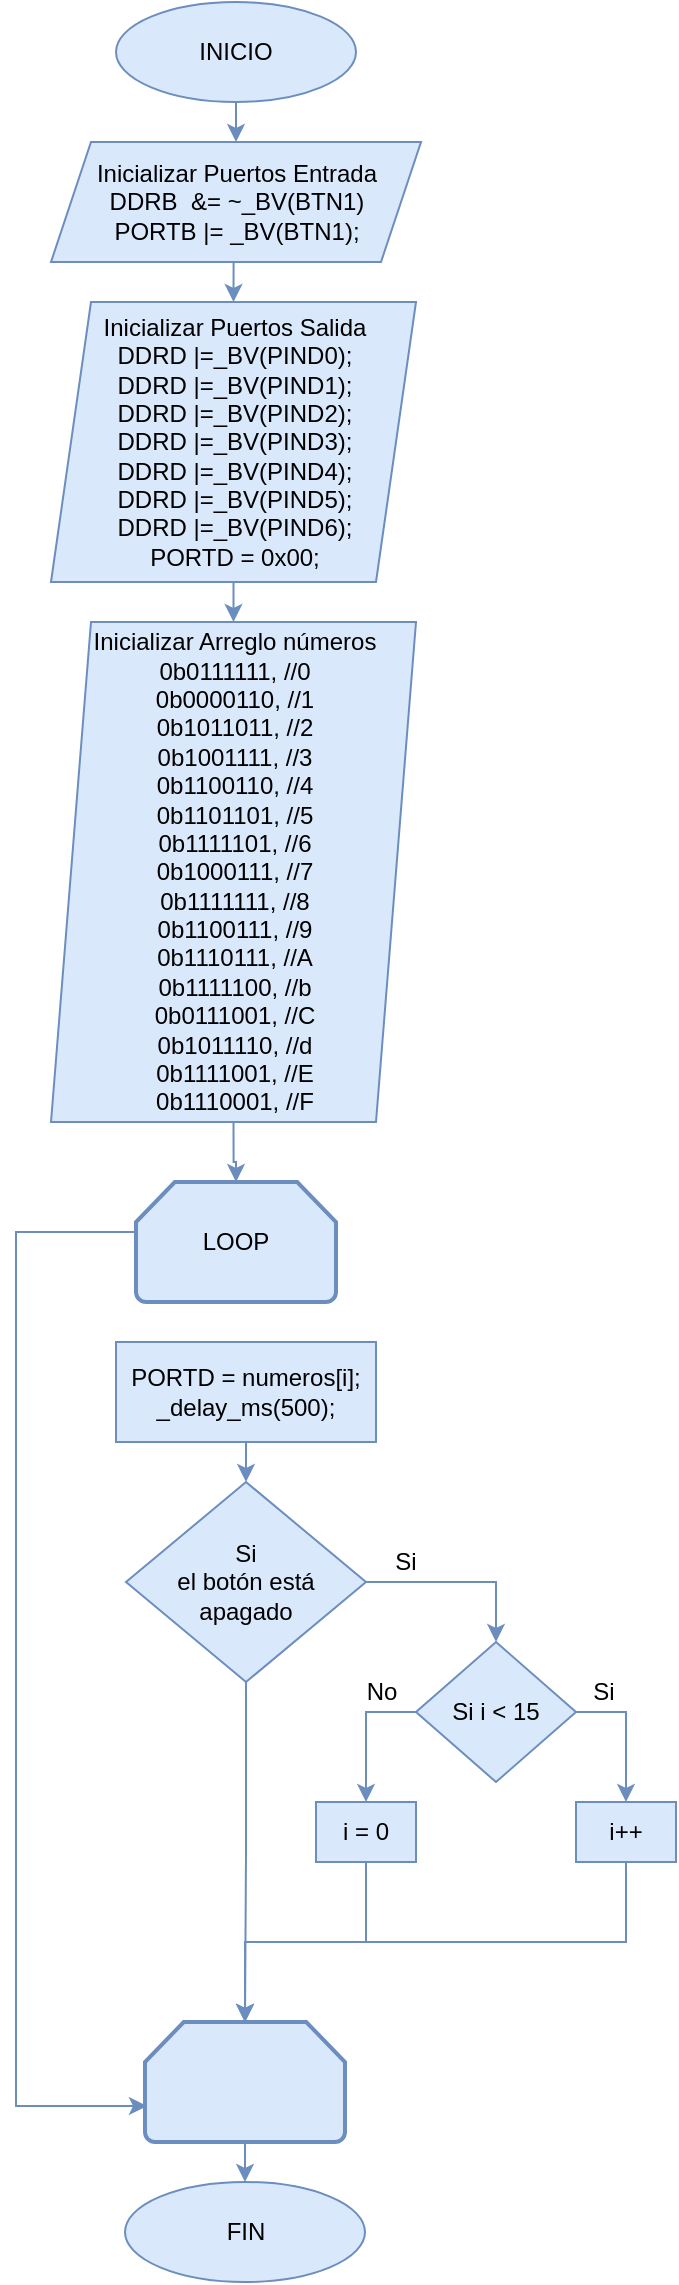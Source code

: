<mxfile version="13.7.9" type="device"><diagram id="RkzGUc-kI-moD2gNVPd8" name="Página-1"><mxGraphModel dx="460" dy="813" grid="1" gridSize="10" guides="1" tooltips="1" connect="1" arrows="1" fold="1" page="1" pageScale="1" pageWidth="827" pageHeight="1169" math="0" shadow="0"><root><mxCell id="0"/><mxCell id="1" parent="0"/><mxCell id="JSBFssbvFmGR2ezGC-rq-2" style="edgeStyle=orthogonalEdgeStyle;rounded=0;orthogonalLoop=1;jettySize=auto;html=1;exitX=0.5;exitY=1;exitDx=0;exitDy=0;entryX=0.5;entryY=0;entryDx=0;entryDy=0;fillColor=#dae8fc;strokeColor=#6c8ebf;" edge="1" parent="1" source="VUDF60SN61y1hMehMgix-1" target="JSBFssbvFmGR2ezGC-rq-1"><mxGeometry relative="1" as="geometry"/></mxCell><mxCell id="VUDF60SN61y1hMehMgix-1" value="INICIO" style="ellipse;whiteSpace=wrap;html=1;fillColor=#dae8fc;strokeColor=#6c8ebf;" parent="1" vertex="1"><mxGeometry x="190" y="110" width="120" height="50" as="geometry"/></mxCell><mxCell id="JSBFssbvFmGR2ezGC-rq-7" style="edgeStyle=orthogonalEdgeStyle;rounded=0;orthogonalLoop=1;jettySize=auto;html=1;exitX=0.5;exitY=1;exitDx=0;exitDy=0;entryX=0.5;entryY=0;entryDx=0;entryDy=0;fillColor=#dae8fc;strokeColor=#6c8ebf;" edge="1" parent="1" source="VUDF60SN61y1hMehMgix-2" target="JSBFssbvFmGR2ezGC-rq-6"><mxGeometry relative="1" as="geometry"/></mxCell><mxCell id="VUDF60SN61y1hMehMgix-2" value="Inicializar Puertos Salida&lt;br&gt;&lt;div&gt;DDRD |=_BV(PIND0);&lt;/div&gt;&lt;div&gt;DDRD |=_BV(PIND1);&lt;/div&gt;&lt;div&gt;DDRD |=_BV(PIND2);&lt;/div&gt;&lt;div&gt;DDRD |=_BV(PIND3);&lt;/div&gt;&lt;div&gt;DDRD |=_BV(PIND4);&lt;/div&gt;&lt;div&gt;DDRD |=_BV(PIND5);&lt;/div&gt;&lt;div&gt;DDRD |=_BV(PIND6);&lt;/div&gt;&lt;div&gt;PORTD = 0x00;&lt;/div&gt;" style="shape=parallelogram;perimeter=parallelogramPerimeter;whiteSpace=wrap;html=1;fixedSize=1;fillColor=#dae8fc;strokeColor=#6c8ebf;" parent="1" vertex="1"><mxGeometry x="157.5" y="260" width="182.5" height="140" as="geometry"/></mxCell><mxCell id="VUDF60SN61y1hMehMgix-8" style="edgeStyle=orthogonalEdgeStyle;rounded=0;orthogonalLoop=1;jettySize=auto;html=1;exitX=0;exitY=0.5;exitDx=0;exitDy=0;exitPerimeter=0;entryX=0.01;entryY=0.7;entryDx=0;entryDy=0;entryPerimeter=0;fillColor=#dae8fc;strokeColor=#6c8ebf;" parent="1" source="VUDF60SN61y1hMehMgix-3" target="VUDF60SN61y1hMehMgix-4" edge="1"><mxGeometry relative="1" as="geometry"><Array as="points"><mxPoint x="200" y="725"/><mxPoint x="140" y="725"/><mxPoint x="140" y="1162"/></Array></mxGeometry></mxCell><mxCell id="VUDF60SN61y1hMehMgix-3" value="LOOP" style="strokeWidth=2;html=1;shape=mxgraph.flowchart.loop_limit;whiteSpace=wrap;fillColor=#dae8fc;strokeColor=#6c8ebf;" parent="1" vertex="1"><mxGeometry x="200" y="700" width="100" height="60" as="geometry"/></mxCell><mxCell id="JSBFssbvFmGR2ezGC-rq-27" style="edgeStyle=orthogonalEdgeStyle;rounded=0;orthogonalLoop=1;jettySize=auto;html=1;exitX=0.5;exitY=1;exitDx=0;exitDy=0;exitPerimeter=0;entryX=0.5;entryY=0;entryDx=0;entryDy=0;fillColor=#dae8fc;strokeColor=#6c8ebf;" edge="1" parent="1" source="VUDF60SN61y1hMehMgix-4" target="VUDF60SN61y1hMehMgix-5"><mxGeometry relative="1" as="geometry"/></mxCell><mxCell id="VUDF60SN61y1hMehMgix-4" value="" style="strokeWidth=2;html=1;shape=mxgraph.flowchart.loop_limit;whiteSpace=wrap;fillColor=#dae8fc;strokeColor=#6c8ebf;" parent="1" vertex="1"><mxGeometry x="204.5" y="1120" width="100" height="60" as="geometry"/></mxCell><mxCell id="VUDF60SN61y1hMehMgix-5" value="FIN" style="ellipse;whiteSpace=wrap;html=1;fillColor=#dae8fc;strokeColor=#6c8ebf;" parent="1" vertex="1"><mxGeometry x="194.5" y="1200" width="120" height="50" as="geometry"/></mxCell><mxCell id="JSBFssbvFmGR2ezGC-rq-3" style="edgeStyle=orthogonalEdgeStyle;rounded=0;orthogonalLoop=1;jettySize=auto;html=1;exitX=0.5;exitY=1;exitDx=0;exitDy=0;entryX=0.5;entryY=0;entryDx=0;entryDy=0;fillColor=#dae8fc;strokeColor=#6c8ebf;" edge="1" parent="1" source="JSBFssbvFmGR2ezGC-rq-1" target="VUDF60SN61y1hMehMgix-2"><mxGeometry relative="1" as="geometry"/></mxCell><mxCell id="JSBFssbvFmGR2ezGC-rq-1" value="Inicializar Puertos Entrada&lt;br&gt;DDRB&amp;nbsp; &amp;amp;= ~_BV(BTN1)&lt;br&gt;PORTB |= _BV(BTN1);" style="shape=parallelogram;perimeter=parallelogramPerimeter;whiteSpace=wrap;html=1;fixedSize=1;fillColor=#dae8fc;strokeColor=#6c8ebf;" vertex="1" parent="1"><mxGeometry x="157.5" y="180" width="185" height="60" as="geometry"/></mxCell><mxCell id="JSBFssbvFmGR2ezGC-rq-12" style="edgeStyle=orthogonalEdgeStyle;rounded=0;orthogonalLoop=1;jettySize=auto;html=1;exitX=1;exitY=0.5;exitDx=0;exitDy=0;entryX=0.5;entryY=0;entryDx=0;entryDy=0;fillColor=#dae8fc;strokeColor=#6c8ebf;" edge="1" parent="1" source="JSBFssbvFmGR2ezGC-rq-4" target="JSBFssbvFmGR2ezGC-rq-5"><mxGeometry relative="1" as="geometry"/></mxCell><mxCell id="JSBFssbvFmGR2ezGC-rq-23" style="edgeStyle=orthogonalEdgeStyle;rounded=0;orthogonalLoop=1;jettySize=auto;html=1;exitX=0.5;exitY=1;exitDx=0;exitDy=0;fillColor=#dae8fc;strokeColor=#6c8ebf;" edge="1" parent="1" source="JSBFssbvFmGR2ezGC-rq-4" target="VUDF60SN61y1hMehMgix-4"><mxGeometry relative="1" as="geometry"/></mxCell><mxCell id="JSBFssbvFmGR2ezGC-rq-4" value="&lt;span style=&quot;line-height: 107%&quot;&gt;Si&lt;br&gt;el botón está apagado&lt;/span&gt;" style="rhombus;whiteSpace=wrap;html=1;fillColor=#dae8fc;strokeColor=#6c8ebf;" vertex="1" parent="1"><mxGeometry x="195" y="850" width="120" height="100" as="geometry"/></mxCell><mxCell id="JSBFssbvFmGR2ezGC-rq-17" style="edgeStyle=orthogonalEdgeStyle;rounded=0;orthogonalLoop=1;jettySize=auto;html=1;exitX=1;exitY=0.5;exitDx=0;exitDy=0;fillColor=#dae8fc;strokeColor=#6c8ebf;" edge="1" parent="1" source="JSBFssbvFmGR2ezGC-rq-5" target="JSBFssbvFmGR2ezGC-rq-14"><mxGeometry relative="1" as="geometry"/></mxCell><mxCell id="JSBFssbvFmGR2ezGC-rq-18" style="edgeStyle=orthogonalEdgeStyle;rounded=0;orthogonalLoop=1;jettySize=auto;html=1;exitX=0;exitY=0.5;exitDx=0;exitDy=0;fillColor=#dae8fc;strokeColor=#6c8ebf;" edge="1" parent="1" source="JSBFssbvFmGR2ezGC-rq-5" target="JSBFssbvFmGR2ezGC-rq-15"><mxGeometry relative="1" as="geometry"/></mxCell><mxCell id="JSBFssbvFmGR2ezGC-rq-5" value="Si i &amp;lt; 15" style="rhombus;whiteSpace=wrap;html=1;fillColor=#dae8fc;strokeColor=#6c8ebf;" vertex="1" parent="1"><mxGeometry x="340" y="930" width="80" height="70" as="geometry"/></mxCell><mxCell id="JSBFssbvFmGR2ezGC-rq-28" style="edgeStyle=orthogonalEdgeStyle;rounded=0;orthogonalLoop=1;jettySize=auto;html=1;exitX=0.5;exitY=1;exitDx=0;exitDy=0;fillColor=#dae8fc;strokeColor=#6c8ebf;" edge="1" parent="1" source="JSBFssbvFmGR2ezGC-rq-6" target="VUDF60SN61y1hMehMgix-3"><mxGeometry relative="1" as="geometry"/></mxCell><mxCell id="JSBFssbvFmGR2ezGC-rq-6" value="Inicializar Arreglo números&lt;br&gt;&lt;div&gt;&lt;span&gt;&lt;/span&gt;0b0111111, //0&lt;/div&gt;&lt;div&gt;&lt;span&gt;&#9;&lt;/span&gt;0b0000110, //1&lt;/div&gt;&lt;div&gt;&lt;span&gt;&#9;&lt;/span&gt;0b1011011, //2&lt;/div&gt;&lt;div&gt;&lt;span&gt;&#9;&lt;/span&gt;0b1001111, //3&lt;/div&gt;&lt;div&gt;&lt;span&gt;&#9;&lt;/span&gt;0b1100110, //4&lt;/div&gt;&lt;div&gt;&lt;span&gt;&#9;&lt;/span&gt;0b1101101, //5&lt;/div&gt;&lt;div&gt;&lt;span&gt;&#9;&lt;/span&gt;0b1111101, //6&lt;/div&gt;&lt;div&gt;&lt;span&gt;&#9;&lt;/span&gt;0b1000111, //7&lt;/div&gt;&lt;div&gt;&lt;span&gt;&#9;&lt;/span&gt;0b1111111, //8&lt;/div&gt;&lt;div&gt;&lt;span&gt;&#9;&lt;/span&gt;0b1100111, //9&lt;/div&gt;&lt;div&gt;&lt;span&gt;&#9;&lt;/span&gt;0b1110111, //A&lt;/div&gt;&lt;div&gt;&lt;span&gt;&#9;&lt;/span&gt;0b1111100, //b&lt;/div&gt;&lt;div&gt;&lt;span&gt;&#9;&lt;/span&gt;0b0111001, //C&lt;/div&gt;&lt;div&gt;&lt;span&gt;&#9;&lt;/span&gt;0b1011110, //d&lt;/div&gt;&lt;div&gt;&lt;span&gt;&#9;&lt;/span&gt;0b1111001, //E&lt;/div&gt;&lt;div&gt;&lt;span&gt;&#9;&lt;/span&gt;0b1110001, //F&lt;/div&gt;" style="shape=parallelogram;perimeter=parallelogramPerimeter;whiteSpace=wrap;html=1;fixedSize=1;fillColor=#dae8fc;strokeColor=#6c8ebf;" vertex="1" parent="1"><mxGeometry x="157.5" y="420" width="182.5" height="250" as="geometry"/></mxCell><mxCell id="JSBFssbvFmGR2ezGC-rq-26" style="edgeStyle=orthogonalEdgeStyle;rounded=0;orthogonalLoop=1;jettySize=auto;html=1;exitX=0.5;exitY=1;exitDx=0;exitDy=0;entryX=0.5;entryY=0;entryDx=0;entryDy=0;fillColor=#dae8fc;strokeColor=#6c8ebf;" edge="1" parent="1" source="JSBFssbvFmGR2ezGC-rq-8" target="JSBFssbvFmGR2ezGC-rq-4"><mxGeometry relative="1" as="geometry"/></mxCell><mxCell id="JSBFssbvFmGR2ezGC-rq-8" value="&lt;div&gt;PORTD = numeros[i];&lt;/div&gt;&lt;div&gt;&lt;span&gt;&#9;&#9;&lt;/span&gt;_delay_ms(500);&lt;/div&gt;" style="rounded=0;whiteSpace=wrap;html=1;fillColor=#dae8fc;strokeColor=#6c8ebf;" vertex="1" parent="1"><mxGeometry x="190" y="780" width="130" height="50" as="geometry"/></mxCell><mxCell id="JSBFssbvFmGR2ezGC-rq-9" value="Si" style="text;html=1;strokeColor=none;fillColor=none;align=center;verticalAlign=middle;whiteSpace=wrap;rounded=0;" vertex="1" parent="1"><mxGeometry x="315" y="880" width="40" height="20" as="geometry"/></mxCell><mxCell id="JSBFssbvFmGR2ezGC-rq-25" style="edgeStyle=orthogonalEdgeStyle;rounded=0;orthogonalLoop=1;jettySize=auto;html=1;exitX=0.5;exitY=1;exitDx=0;exitDy=0;entryX=0.5;entryY=0;entryDx=0;entryDy=0;entryPerimeter=0;fillColor=#dae8fc;strokeColor=#6c8ebf;" edge="1" parent="1" source="JSBFssbvFmGR2ezGC-rq-14" target="VUDF60SN61y1hMehMgix-4"><mxGeometry relative="1" as="geometry"/></mxCell><mxCell id="JSBFssbvFmGR2ezGC-rq-14" value="i++" style="rounded=0;whiteSpace=wrap;html=1;fillColor=#dae8fc;strokeColor=#6c8ebf;" vertex="1" parent="1"><mxGeometry x="420" y="1010" width="50" height="30" as="geometry"/></mxCell><mxCell id="JSBFssbvFmGR2ezGC-rq-24" style="edgeStyle=orthogonalEdgeStyle;rounded=0;orthogonalLoop=1;jettySize=auto;html=1;exitX=0.5;exitY=1;exitDx=0;exitDy=0;fillColor=#dae8fc;strokeColor=#6c8ebf;" edge="1" parent="1" source="JSBFssbvFmGR2ezGC-rq-15" target="VUDF60SN61y1hMehMgix-4"><mxGeometry relative="1" as="geometry"/></mxCell><mxCell id="JSBFssbvFmGR2ezGC-rq-15" value="i = 0" style="rounded=0;whiteSpace=wrap;html=1;fillColor=#dae8fc;strokeColor=#6c8ebf;" vertex="1" parent="1"><mxGeometry x="290" y="1010" width="50" height="30" as="geometry"/></mxCell><mxCell id="JSBFssbvFmGR2ezGC-rq-19" value="Si" style="text;html=1;strokeColor=none;fillColor=none;align=center;verticalAlign=middle;whiteSpace=wrap;rounded=0;" vertex="1" parent="1"><mxGeometry x="414" y="945" width="40" height="20" as="geometry"/></mxCell><mxCell id="JSBFssbvFmGR2ezGC-rq-20" value="No" style="text;html=1;strokeColor=none;fillColor=none;align=center;verticalAlign=middle;whiteSpace=wrap;rounded=0;" vertex="1" parent="1"><mxGeometry x="302.5" y="945" width="40" height="20" as="geometry"/></mxCell></root></mxGraphModel></diagram></mxfile>